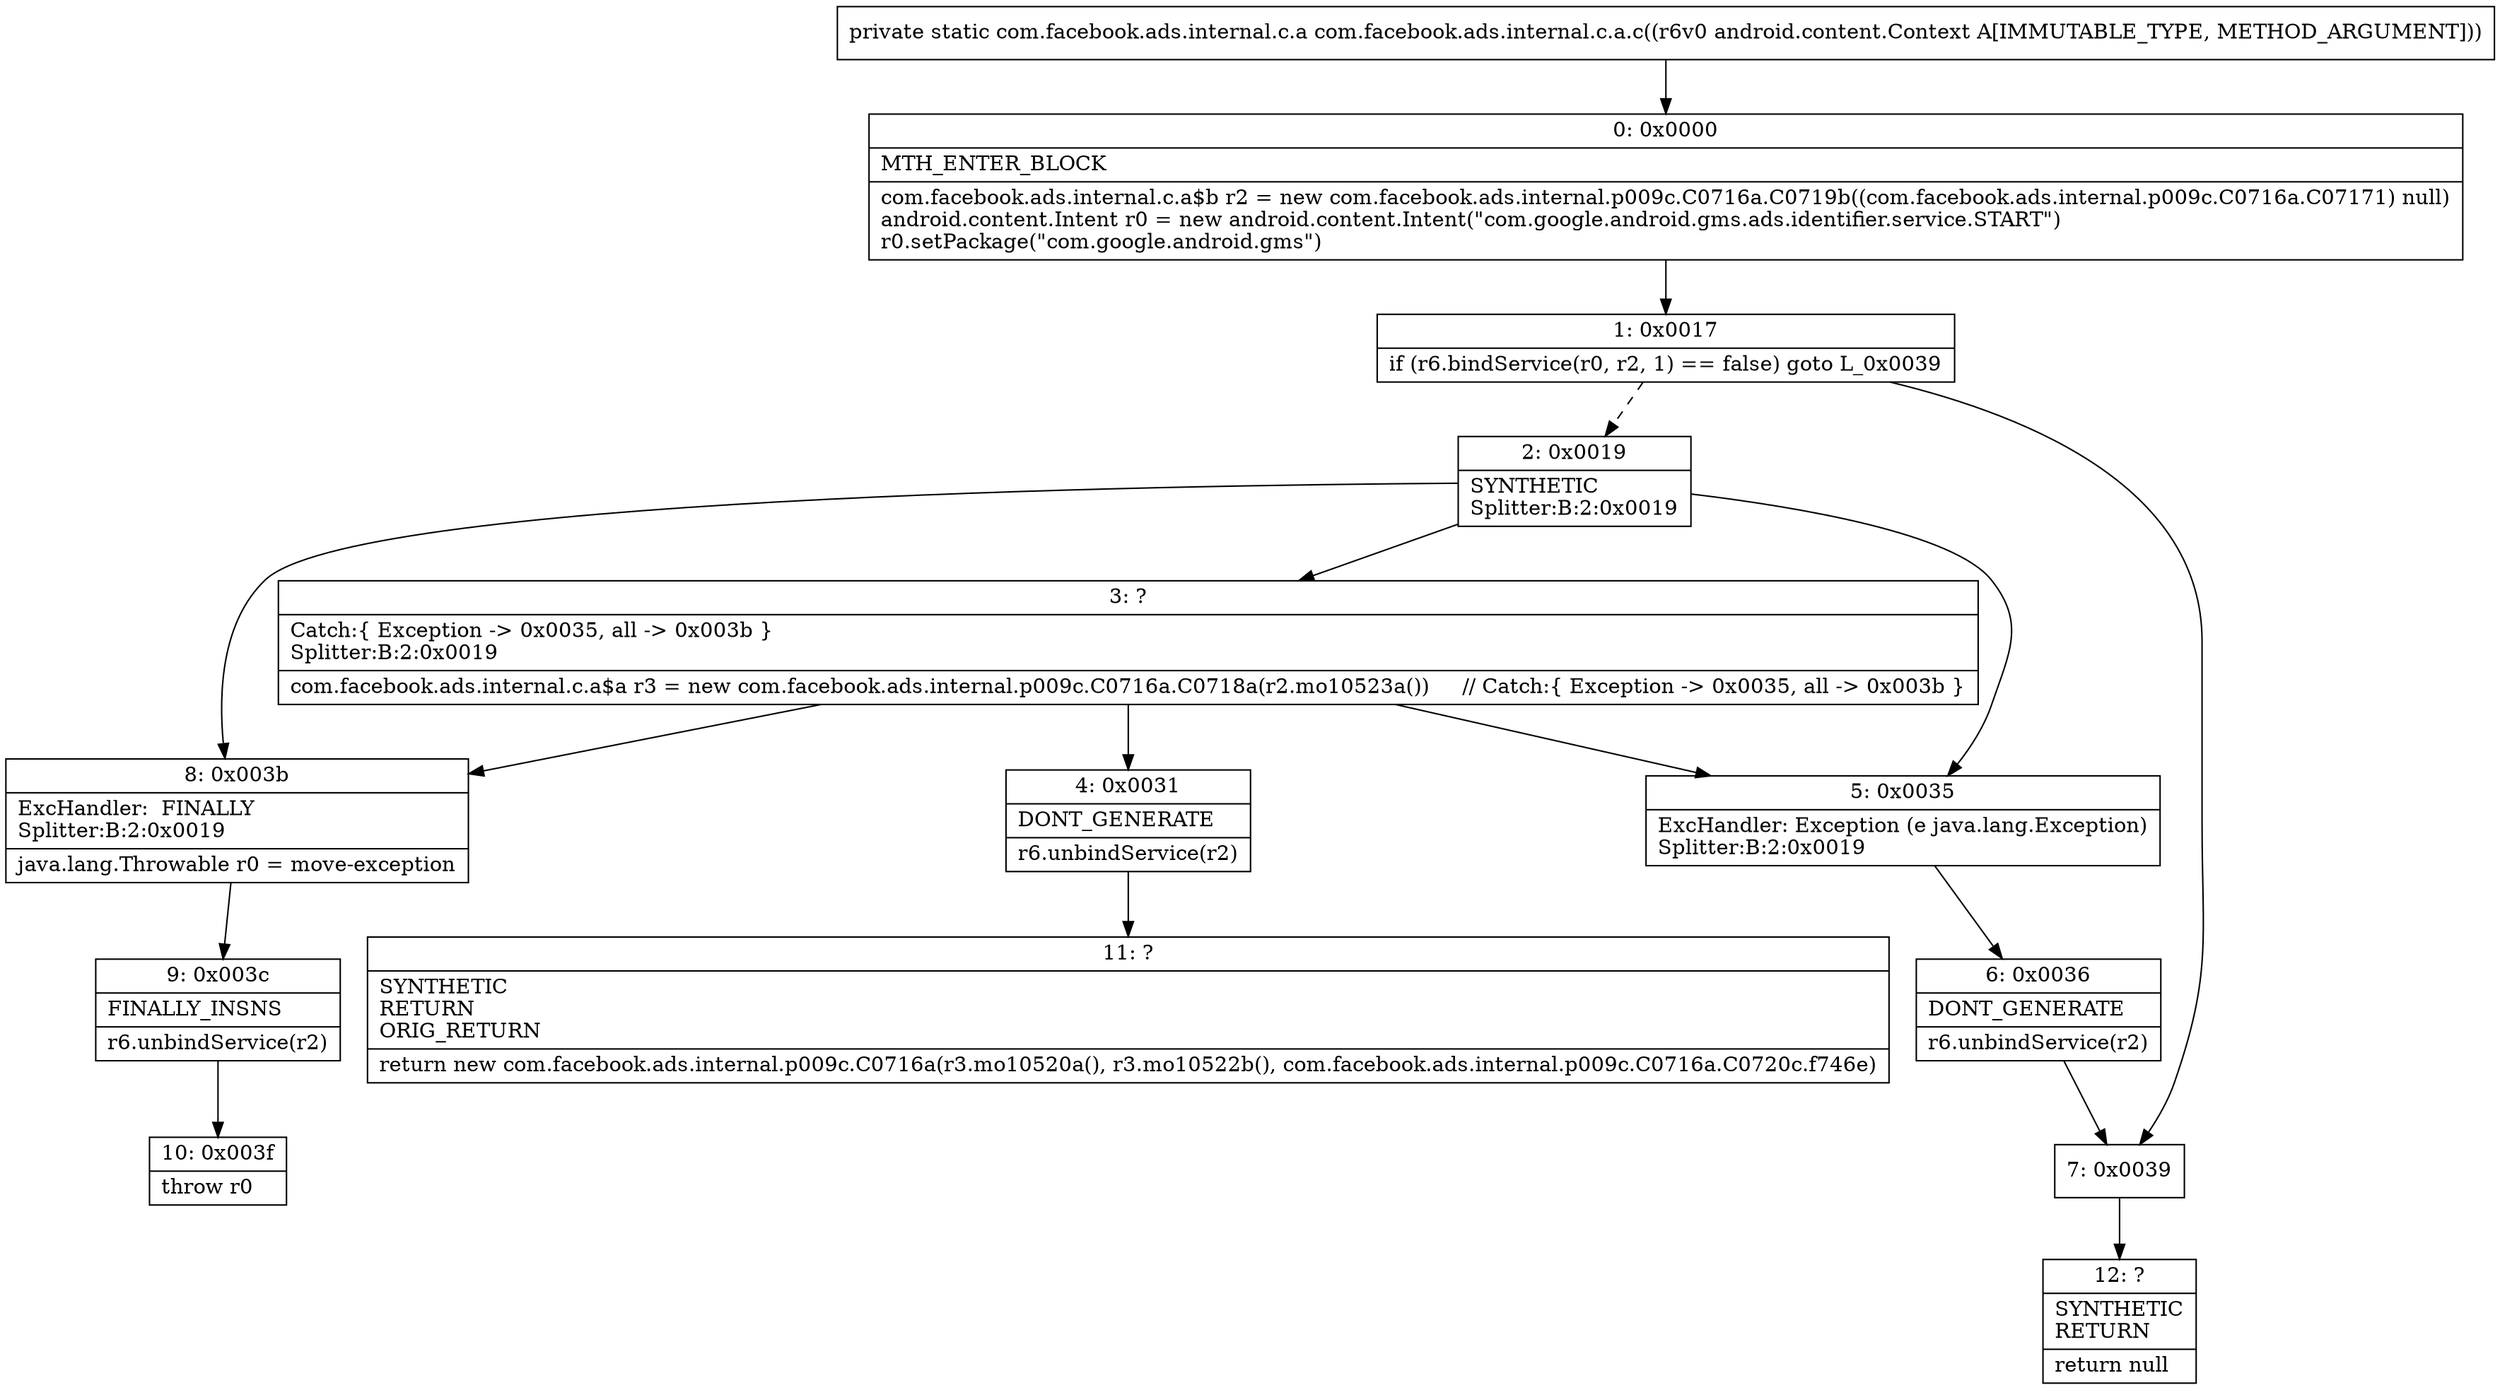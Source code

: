 digraph "CFG forcom.facebook.ads.internal.c.a.c(Landroid\/content\/Context;)Lcom\/facebook\/ads\/internal\/c\/a;" {
Node_0 [shape=record,label="{0\:\ 0x0000|MTH_ENTER_BLOCK\l|com.facebook.ads.internal.c.a$b r2 = new com.facebook.ads.internal.p009c.C0716a.C0719b((com.facebook.ads.internal.p009c.C0716a.C07171) null)\landroid.content.Intent r0 = new android.content.Intent(\"com.google.android.gms.ads.identifier.service.START\")\lr0.setPackage(\"com.google.android.gms\")\l}"];
Node_1 [shape=record,label="{1\:\ 0x0017|if (r6.bindService(r0, r2, 1) == false) goto L_0x0039\l}"];
Node_2 [shape=record,label="{2\:\ 0x0019|SYNTHETIC\lSplitter:B:2:0x0019\l}"];
Node_3 [shape=record,label="{3\:\ ?|Catch:\{ Exception \-\> 0x0035, all \-\> 0x003b \}\lSplitter:B:2:0x0019\l|com.facebook.ads.internal.c.a$a r3 = new com.facebook.ads.internal.p009c.C0716a.C0718a(r2.mo10523a())     \/\/ Catch:\{ Exception \-\> 0x0035, all \-\> 0x003b \}\l}"];
Node_4 [shape=record,label="{4\:\ 0x0031|DONT_GENERATE\l|r6.unbindService(r2)\l}"];
Node_5 [shape=record,label="{5\:\ 0x0035|ExcHandler: Exception (e java.lang.Exception)\lSplitter:B:2:0x0019\l}"];
Node_6 [shape=record,label="{6\:\ 0x0036|DONT_GENERATE\l|r6.unbindService(r2)\l}"];
Node_7 [shape=record,label="{7\:\ 0x0039}"];
Node_8 [shape=record,label="{8\:\ 0x003b|ExcHandler:  FINALLY\lSplitter:B:2:0x0019\l|java.lang.Throwable r0 = move\-exception\l}"];
Node_9 [shape=record,label="{9\:\ 0x003c|FINALLY_INSNS\l|r6.unbindService(r2)\l}"];
Node_10 [shape=record,label="{10\:\ 0x003f|throw r0\l}"];
Node_11 [shape=record,label="{11\:\ ?|SYNTHETIC\lRETURN\lORIG_RETURN\l|return new com.facebook.ads.internal.p009c.C0716a(r3.mo10520a(), r3.mo10522b(), com.facebook.ads.internal.p009c.C0716a.C0720c.f746e)\l}"];
Node_12 [shape=record,label="{12\:\ ?|SYNTHETIC\lRETURN\l|return null\l}"];
MethodNode[shape=record,label="{private static com.facebook.ads.internal.c.a com.facebook.ads.internal.c.a.c((r6v0 android.content.Context A[IMMUTABLE_TYPE, METHOD_ARGUMENT])) }"];
MethodNode -> Node_0;
Node_0 -> Node_1;
Node_1 -> Node_2[style=dashed];
Node_1 -> Node_7;
Node_2 -> Node_3;
Node_2 -> Node_5;
Node_2 -> Node_8;
Node_3 -> Node_4;
Node_3 -> Node_5;
Node_3 -> Node_8;
Node_4 -> Node_11;
Node_5 -> Node_6;
Node_6 -> Node_7;
Node_7 -> Node_12;
Node_8 -> Node_9;
Node_9 -> Node_10;
}

